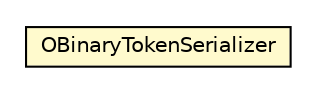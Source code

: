 #!/usr/local/bin/dot
#
# Class diagram 
# Generated by UMLGraph version R5_6-24-gf6e263 (http://www.umlgraph.org/)
#

digraph G {
	edge [fontname="Helvetica",fontsize=10,labelfontname="Helvetica",labelfontsize=10];
	node [fontname="Helvetica",fontsize=10,shape=plaintext];
	nodesep=0.25;
	ranksep=0.5;
	// com.orientechnologies.orient.core.metadata.security.binary.OBinaryTokenSerializer
	c1553792 [label=<<table title="com.orientechnologies.orient.core.metadata.security.binary.OBinaryTokenSerializer" border="0" cellborder="1" cellspacing="0" cellpadding="2" port="p" bgcolor="lemonChiffon" href="./OBinaryTokenSerializer.html">
		<tr><td><table border="0" cellspacing="0" cellpadding="1">
<tr><td align="center" balign="center"> OBinaryTokenSerializer </td></tr>
		</table></td></tr>
		</table>>, URL="./OBinaryTokenSerializer.html", fontname="Helvetica", fontcolor="black", fontsize=10.0];
}

